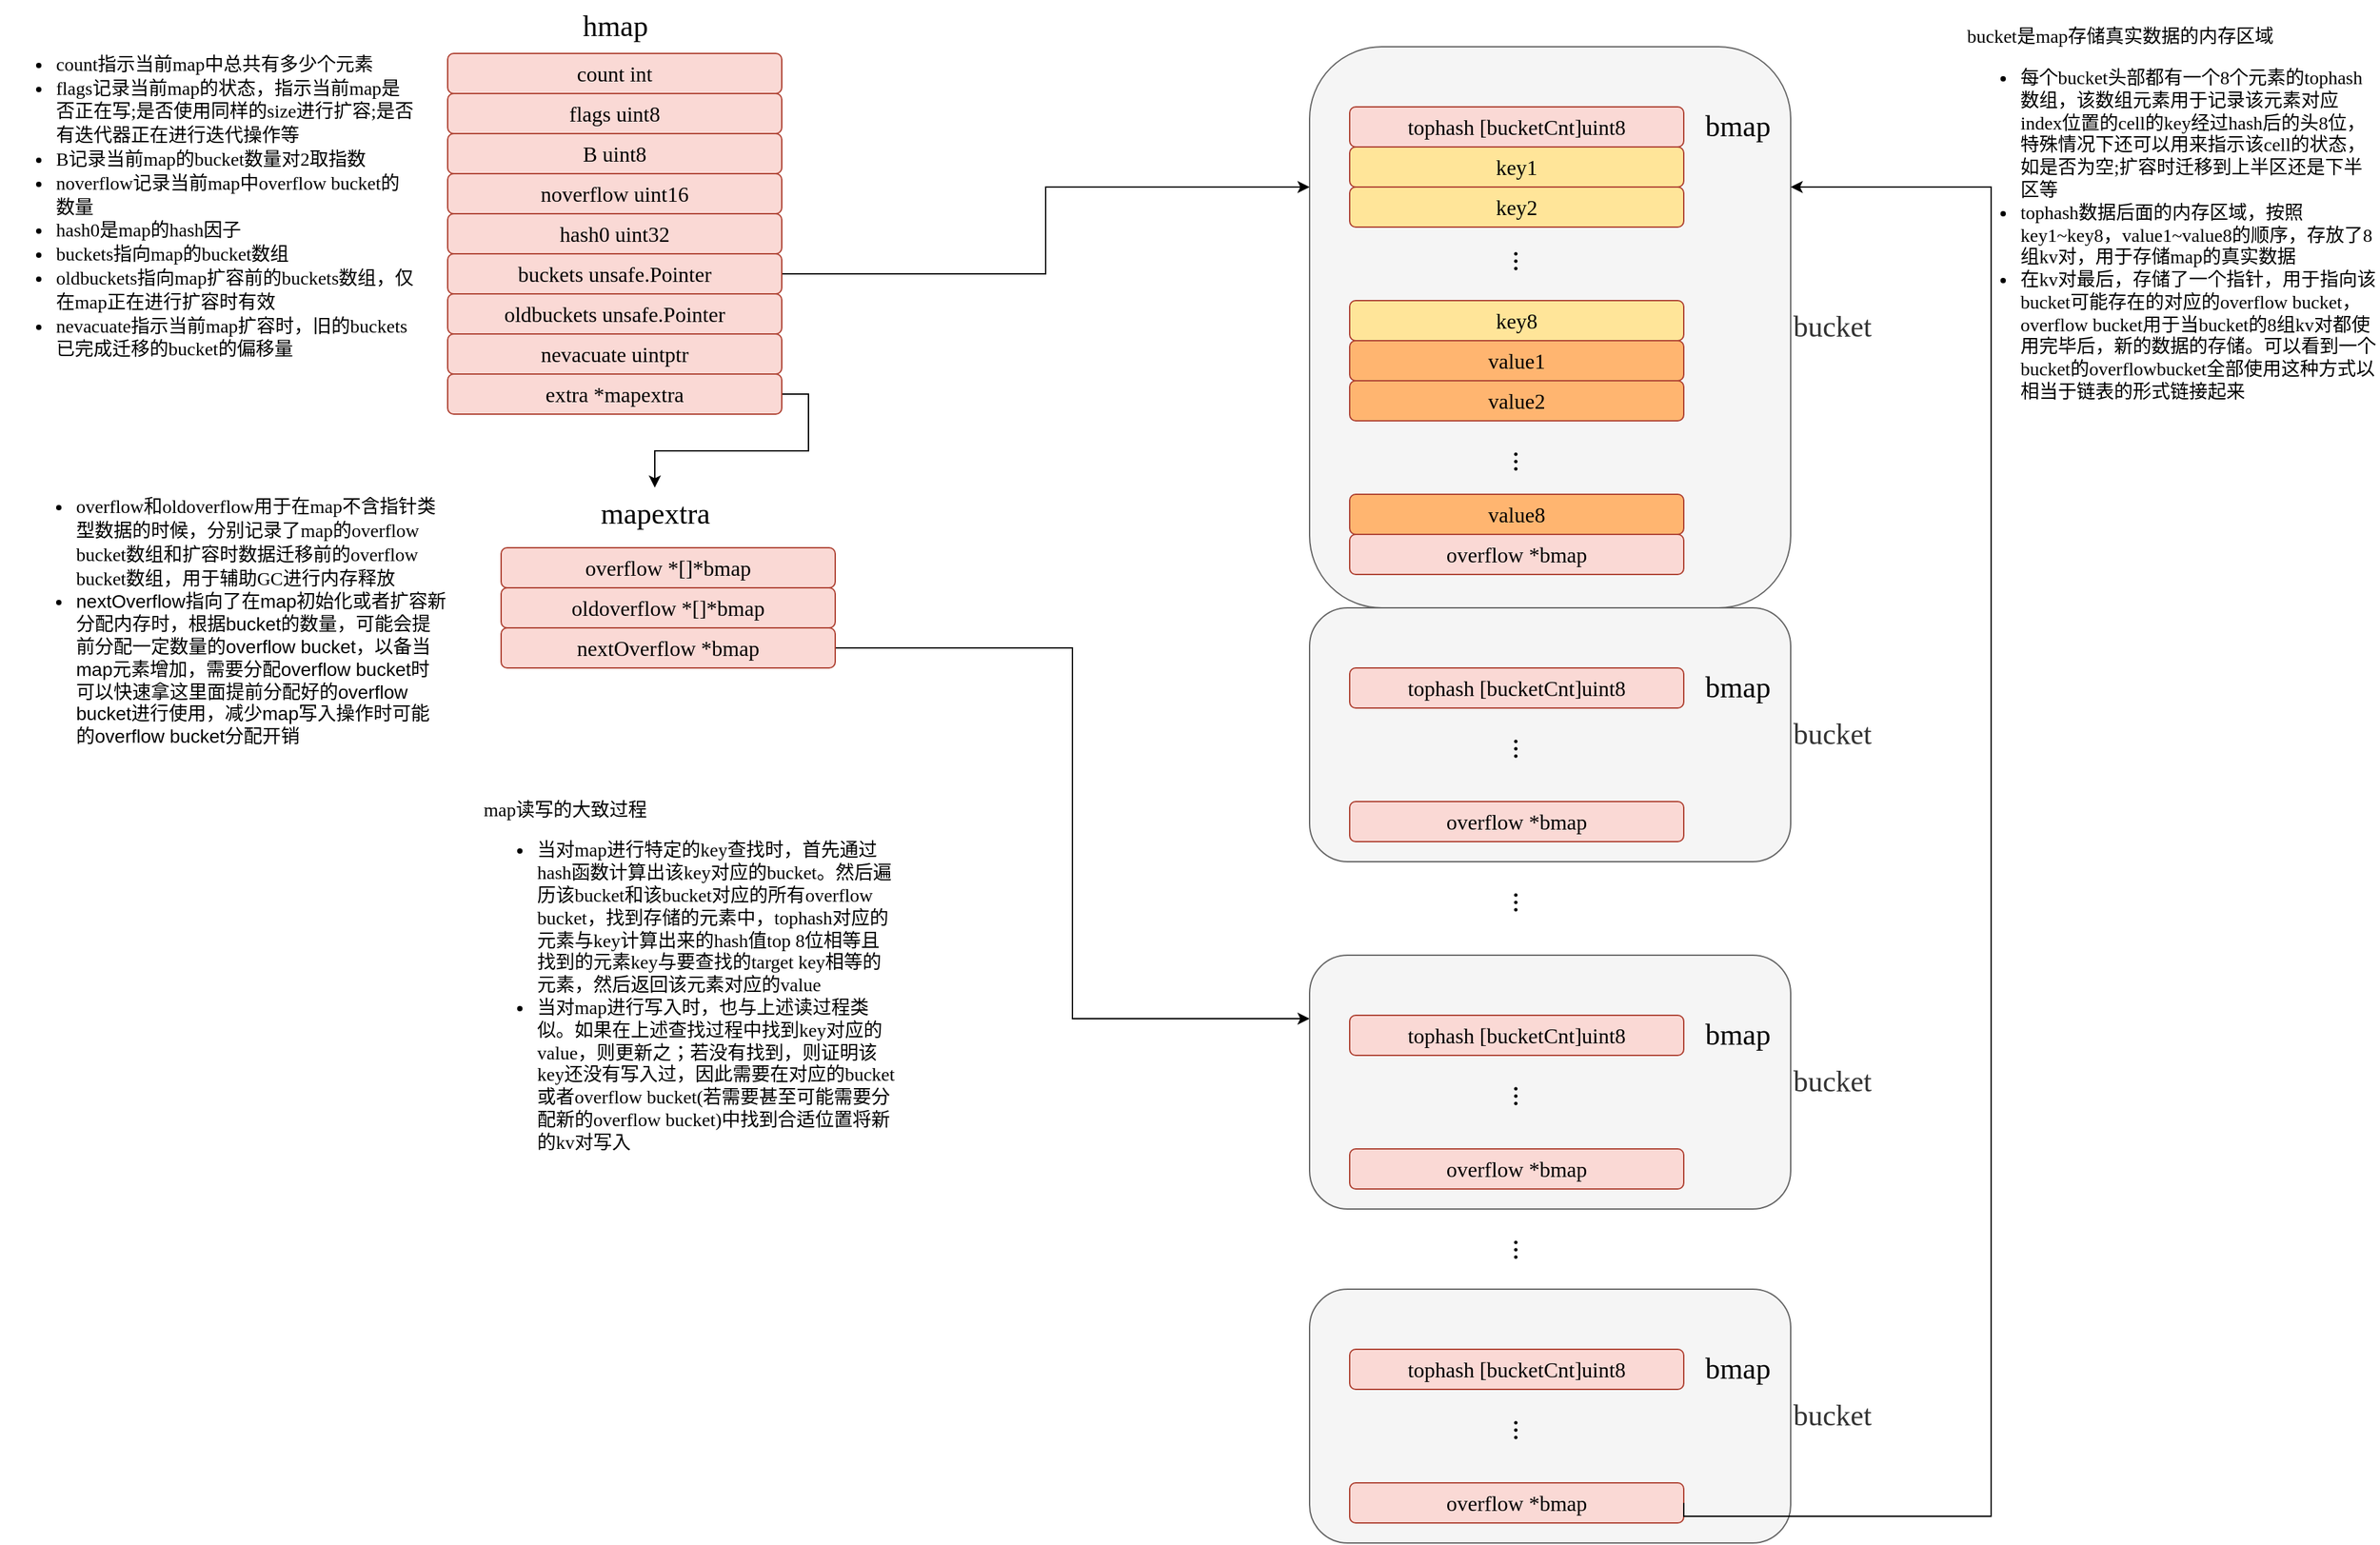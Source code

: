 <mxfile version="20.1.4" type="github">
  <diagram id="-t0L7R9dtZqjnDYoFO7W" name="map">
    <mxGraphModel dx="2582" dy="918" grid="1" gridSize="10" guides="1" tooltips="1" connect="1" arrows="1" fold="1" page="1" pageScale="1" pageWidth="827" pageHeight="1169" math="0" shadow="0">
      <root>
        <mxCell id="0" />
        <mxCell id="1" parent="0" />
        <mxCell id="uL5SlHfGoZUMoFEmo-0I-1" value="&lt;ul style=&quot;font-family: Helvetica;&quot;&gt;&lt;li&gt;&lt;font face=&quot;Lucida Console&quot;&gt;count指示当前map中总共有多少个元素&lt;/font&gt;&lt;/li&gt;&lt;li&gt;&lt;font face=&quot;Lucida Console&quot;&gt;flags记录当前map的状态，指示当前map是否正在写;是否使用同样的size进行扩容;是否有迭代器正在进行迭代操作等&lt;/font&gt;&lt;/li&gt;&lt;li&gt;&lt;font face=&quot;Lucida Console&quot;&gt;B记录当前map的bucket数量对2取指数&lt;/font&gt;&lt;/li&gt;&lt;li&gt;&lt;font face=&quot;Lucida Console&quot;&gt;noverflow记录当前map中overflow bucket的数量&lt;/font&gt;&lt;/li&gt;&lt;li&gt;&lt;font face=&quot;Lucida Console&quot;&gt;hash0是map的hash因子&lt;/font&gt;&lt;/li&gt;&lt;li&gt;&lt;font face=&quot;Lucida Console&quot;&gt;buckets指向map的bucket数组&lt;/font&gt;&lt;/li&gt;&lt;li&gt;&lt;font face=&quot;Lucida Console&quot;&gt;oldbuckets指向map扩容前的buckets数组，仅在map正在进行扩容时有效&lt;/font&gt;&lt;/li&gt;&lt;li&gt;&lt;font face=&quot;Lucida Console&quot;&gt;nevacuate指示当前map扩容时，旧的buckets已完成迁移的bucket的偏移量&lt;/font&gt;&lt;/li&gt;&lt;/ul&gt;" style="rounded=0;whiteSpace=wrap;html=1;fontFamily=Lucida Console;fontSize=14;align=left;strokeColor=none;fillColor=none;" vertex="1" parent="1">
          <mxGeometry x="-310" y="40" width="310" height="240" as="geometry" />
        </mxCell>
        <mxCell id="uL5SlHfGoZUMoFEmo-0I-2" value="bucket" style="rounded=1;whiteSpace=wrap;html=1;fontSize=22;fontFamily=Lucida Console;fillColor=#f5f5f5;fontColor=#333333;strokeColor=#666666;labelPosition=right;verticalLabelPosition=middle;align=left;verticalAlign=middle;" vertex="1" parent="1">
          <mxGeometry x="670" y="40" width="360" height="420" as="geometry" />
        </mxCell>
        <mxCell id="uL5SlHfGoZUMoFEmo-0I-3" value="flags uint8" style="rounded=1;whiteSpace=wrap;html=1;fillColor=#fad9d5;strokeColor=#ae4132;fontSize=16;fontFamily=Lucida Console;" vertex="1" parent="1">
          <mxGeometry x="25" y="75" width="250" height="30" as="geometry" />
        </mxCell>
        <mxCell id="uL5SlHfGoZUMoFEmo-0I-4" value="B uint8" style="rounded=1;whiteSpace=wrap;html=1;fillColor=#fad9d5;strokeColor=#ae4132;fontSize=16;fontFamily=Lucida Console;" vertex="1" parent="1">
          <mxGeometry x="25" y="105" width="250" height="30" as="geometry" />
        </mxCell>
        <mxCell id="uL5SlHfGoZUMoFEmo-0I-5" value="noverflow uint16" style="rounded=1;whiteSpace=wrap;html=1;fillColor=#fad9d5;strokeColor=#ae4132;fontSize=16;fontFamily=Lucida Console;" vertex="1" parent="1">
          <mxGeometry x="25" y="135" width="250" height="30" as="geometry" />
        </mxCell>
        <mxCell id="uL5SlHfGoZUMoFEmo-0I-6" value="hash0 uint32" style="rounded=1;whiteSpace=wrap;html=1;fillColor=#fad9d5;strokeColor=#ae4132;fontSize=16;fontFamily=Lucida Console;" vertex="1" parent="1">
          <mxGeometry x="25" y="165" width="250" height="30" as="geometry" />
        </mxCell>
        <mxCell id="uL5SlHfGoZUMoFEmo-0I-7" style="edgeStyle=orthogonalEdgeStyle;rounded=0;orthogonalLoop=1;jettySize=auto;html=1;exitX=1;exitY=0.5;exitDx=0;exitDy=0;entryX=0;entryY=0.25;entryDx=0;entryDy=0;fontFamily=Lucida Console;fontSize=22;fontColor=default;" edge="1" parent="1" source="uL5SlHfGoZUMoFEmo-0I-8" target="uL5SlHfGoZUMoFEmo-0I-2">
          <mxGeometry relative="1" as="geometry" />
        </mxCell>
        <mxCell id="uL5SlHfGoZUMoFEmo-0I-8" value="buckets unsafe.Pointer" style="rounded=1;whiteSpace=wrap;html=1;fillColor=#fad9d5;strokeColor=#ae4132;fontSize=16;fontFamily=Lucida Console;" vertex="1" parent="1">
          <mxGeometry x="25" y="195" width="250" height="30" as="geometry" />
        </mxCell>
        <mxCell id="uL5SlHfGoZUMoFEmo-0I-9" value="oldbuckets unsafe.Pointer" style="rounded=1;whiteSpace=wrap;html=1;fillColor=#fad9d5;strokeColor=#ae4132;fontSize=16;fontFamily=Lucida Console;" vertex="1" parent="1">
          <mxGeometry x="25" y="225" width="250" height="30" as="geometry" />
        </mxCell>
        <mxCell id="uL5SlHfGoZUMoFEmo-0I-10" value="nevacuate&amp;nbsp;uintptr" style="rounded=1;whiteSpace=wrap;html=1;fillColor=#fad9d5;strokeColor=#ae4132;fontSize=16;fontFamily=Lucida Console;" vertex="1" parent="1">
          <mxGeometry x="25" y="255" width="250" height="30" as="geometry" />
        </mxCell>
        <mxCell id="uL5SlHfGoZUMoFEmo-0I-11" style="edgeStyle=orthogonalEdgeStyle;rounded=0;orthogonalLoop=1;jettySize=auto;html=1;exitX=1;exitY=0.5;exitDx=0;exitDy=0;fontFamily=Lucida Console;fontSize=16;" edge="1" parent="1" source="uL5SlHfGoZUMoFEmo-0I-12" target="uL5SlHfGoZUMoFEmo-0I-20">
          <mxGeometry relative="1" as="geometry">
            <mxPoint x="260" y="400" as="targetPoint" />
          </mxGeometry>
        </mxCell>
        <mxCell id="uL5SlHfGoZUMoFEmo-0I-12" value="extra&amp;nbsp;*mapextra" style="rounded=1;whiteSpace=wrap;html=1;fillColor=#fad9d5;strokeColor=#ae4132;fontSize=16;fontFamily=Lucida Console;" vertex="1" parent="1">
          <mxGeometry x="25" y="285" width="250" height="30" as="geometry" />
        </mxCell>
        <mxCell id="uL5SlHfGoZUMoFEmo-0I-13" value="overflow *[]*bmap" style="rounded=1;whiteSpace=wrap;html=1;fillColor=#fad9d5;strokeColor=#ae4132;fontSize=16;fontFamily=Lucida Console;" vertex="1" parent="1">
          <mxGeometry x="65" y="415" width="250" height="30" as="geometry" />
        </mxCell>
        <mxCell id="uL5SlHfGoZUMoFEmo-0I-14" value="oldoverflow *[]*bmap" style="rounded=1;whiteSpace=wrap;html=1;fillColor=#fad9d5;strokeColor=#ae4132;fontSize=16;fontFamily=Lucida Console;" vertex="1" parent="1">
          <mxGeometry x="65" y="445" width="250" height="30" as="geometry" />
        </mxCell>
        <mxCell id="uL5SlHfGoZUMoFEmo-0I-15" style="edgeStyle=orthogonalEdgeStyle;rounded=0;orthogonalLoop=1;jettySize=auto;html=1;exitX=1;exitY=0.5;exitDx=0;exitDy=0;entryX=0;entryY=0.25;entryDx=0;entryDy=0;fontFamily=Lucida Console;fontSize=22;fontColor=default;" edge="1" parent="1" source="uL5SlHfGoZUMoFEmo-0I-16" target="uL5SlHfGoZUMoFEmo-0I-37">
          <mxGeometry relative="1" as="geometry" />
        </mxCell>
        <mxCell id="uL5SlHfGoZUMoFEmo-0I-16" value="nextOverflow *bmap" style="rounded=1;whiteSpace=wrap;html=1;fillColor=#fad9d5;strokeColor=#ae4132;fontSize=16;fontFamily=Lucida Console;" vertex="1" parent="1">
          <mxGeometry x="65" y="475" width="250" height="30" as="geometry" />
        </mxCell>
        <mxCell id="uL5SlHfGoZUMoFEmo-0I-17" value="tophash [bucketCnt]uint8" style="rounded=1;whiteSpace=wrap;html=1;fillColor=#fad9d5;strokeColor=#ae4132;fontSize=16;fontFamily=Lucida Console;" vertex="1" parent="1">
          <mxGeometry x="700" y="85" width="250" height="30" as="geometry" />
        </mxCell>
        <mxCell id="uL5SlHfGoZUMoFEmo-0I-18" value="count int" style="rounded=1;whiteSpace=wrap;html=1;fillColor=#fad9d5;strokeColor=#ae4132;fontSize=16;fontFamily=Lucida Console;" vertex="1" parent="1">
          <mxGeometry x="25" y="45" width="250" height="30" as="geometry" />
        </mxCell>
        <mxCell id="uL5SlHfGoZUMoFEmo-0I-19" value="hmap&lt;br style=&quot;font-size: 22px;&quot;&gt;" style="text;html=1;resizable=0;autosize=1;align=center;verticalAlign=middle;points=[];fillColor=none;strokeColor=none;rounded=0;labelBackgroundColor=none;labelBorderColor=none;fontFamily=Lucida Console;fontSize=22;fontColor=default;" vertex="1" parent="1">
          <mxGeometry x="110" y="5" width="80" height="40" as="geometry" />
        </mxCell>
        <mxCell id="uL5SlHfGoZUMoFEmo-0I-20" value="mapextra" style="text;html=1;resizable=0;autosize=1;align=center;verticalAlign=middle;points=[];fillColor=none;strokeColor=none;rounded=0;labelBackgroundColor=none;labelBorderColor=none;fontFamily=Lucida Console;fontSize=22;fontColor=default;" vertex="1" parent="1">
          <mxGeometry x="115" y="370" width="130" height="40" as="geometry" />
        </mxCell>
        <mxCell id="uL5SlHfGoZUMoFEmo-0I-21" value="bmap" style="text;html=1;resizable=0;autosize=1;align=center;verticalAlign=middle;points=[];fillColor=none;strokeColor=none;rounded=0;labelBackgroundColor=none;labelBorderColor=none;fontFamily=Lucida Console;fontSize=22;fontColor=default;" vertex="1" parent="1">
          <mxGeometry x="950" y="80" width="80" height="40" as="geometry" />
        </mxCell>
        <mxCell id="uL5SlHfGoZUMoFEmo-0I-22" value="key1" style="rounded=1;whiteSpace=wrap;html=1;fillColor=#FFE599;strokeColor=#ae4132;fontSize=16;fontFamily=Lucida Console;" vertex="1" parent="1">
          <mxGeometry x="700" y="115" width="250" height="30" as="geometry" />
        </mxCell>
        <mxCell id="uL5SlHfGoZUMoFEmo-0I-23" value="key2" style="rounded=1;whiteSpace=wrap;html=1;fillColor=#FFE599;strokeColor=#ae4132;fontSize=16;fontFamily=Lucida Console;" vertex="1" parent="1">
          <mxGeometry x="700" y="145" width="250" height="30" as="geometry" />
        </mxCell>
        <mxCell id="uL5SlHfGoZUMoFEmo-0I-24" value="..." style="text;html=1;resizable=0;autosize=1;align=center;verticalAlign=middle;points=[];fillColor=none;strokeColor=none;rounded=0;labelBackgroundColor=none;labelBorderColor=none;fontFamily=Lucida Console;fontSize=22;fontColor=default;rotation=90;" vertex="1" parent="1">
          <mxGeometry x="800" y="180" width="60" height="40" as="geometry" />
        </mxCell>
        <mxCell id="uL5SlHfGoZUMoFEmo-0I-25" value="key8" style="rounded=1;whiteSpace=wrap;html=1;fillColor=#FFE599;strokeColor=#ae4132;fontSize=16;fontFamily=Lucida Console;" vertex="1" parent="1">
          <mxGeometry x="700" y="230" width="250" height="30" as="geometry" />
        </mxCell>
        <mxCell id="uL5SlHfGoZUMoFEmo-0I-26" value="value1" style="rounded=1;whiteSpace=wrap;html=1;fillColor=#FFB570;strokeColor=#ae4132;fontSize=16;fontFamily=Lucida Console;" vertex="1" parent="1">
          <mxGeometry x="700" y="260" width="250" height="30" as="geometry" />
        </mxCell>
        <mxCell id="uL5SlHfGoZUMoFEmo-0I-27" value="value2" style="rounded=1;whiteSpace=wrap;html=1;fillColor=#FFB570;strokeColor=#ae4132;fontSize=16;fontFamily=Lucida Console;" vertex="1" parent="1">
          <mxGeometry x="700" y="290" width="250" height="30" as="geometry" />
        </mxCell>
        <mxCell id="uL5SlHfGoZUMoFEmo-0I-28" value="value8" style="rounded=1;whiteSpace=wrap;html=1;fillColor=#FFB570;strokeColor=#ae4132;fontSize=16;fontFamily=Lucida Console;" vertex="1" parent="1">
          <mxGeometry x="700" y="375" width="250" height="30" as="geometry" />
        </mxCell>
        <mxCell id="uL5SlHfGoZUMoFEmo-0I-29" value="overflow *bmap" style="rounded=1;whiteSpace=wrap;html=1;fillColor=#fad9d5;strokeColor=#ae4132;fontSize=16;fontFamily=Lucida Console;" vertex="1" parent="1">
          <mxGeometry x="700" y="405" width="250" height="30" as="geometry" />
        </mxCell>
        <mxCell id="uL5SlHfGoZUMoFEmo-0I-30" value="..." style="text;html=1;resizable=0;autosize=1;align=center;verticalAlign=middle;points=[];fillColor=none;strokeColor=none;rounded=0;labelBackgroundColor=none;labelBorderColor=none;fontFamily=Lucida Console;fontSize=22;fontColor=default;rotation=90;" vertex="1" parent="1">
          <mxGeometry x="800" y="330" width="60" height="40" as="geometry" />
        </mxCell>
        <mxCell id="uL5SlHfGoZUMoFEmo-0I-31" value="bucket" style="rounded=1;whiteSpace=wrap;html=1;fontSize=22;fontFamily=Lucida Console;fillColor=#f5f5f5;fontColor=#333333;strokeColor=#666666;labelPosition=right;verticalLabelPosition=middle;align=left;verticalAlign=middle;" vertex="1" parent="1">
          <mxGeometry x="670" y="460" width="360" height="190" as="geometry" />
        </mxCell>
        <mxCell id="uL5SlHfGoZUMoFEmo-0I-32" value="tophash [bucketCnt]uint8" style="rounded=1;whiteSpace=wrap;html=1;fillColor=#fad9d5;strokeColor=#ae4132;fontSize=16;fontFamily=Lucida Console;" vertex="1" parent="1">
          <mxGeometry x="700" y="505" width="250" height="30" as="geometry" />
        </mxCell>
        <mxCell id="uL5SlHfGoZUMoFEmo-0I-33" value="bmap" style="text;html=1;resizable=0;autosize=1;align=center;verticalAlign=middle;points=[];fillColor=none;strokeColor=none;rounded=0;labelBackgroundColor=none;labelBorderColor=none;fontFamily=Lucida Console;fontSize=22;fontColor=default;" vertex="1" parent="1">
          <mxGeometry x="950" y="500" width="80" height="40" as="geometry" />
        </mxCell>
        <mxCell id="uL5SlHfGoZUMoFEmo-0I-34" value="overflow *bmap" style="rounded=1;whiteSpace=wrap;html=1;fillColor=#fad9d5;strokeColor=#ae4132;fontSize=16;fontFamily=Lucida Console;" vertex="1" parent="1">
          <mxGeometry x="700" y="605" width="250" height="30" as="geometry" />
        </mxCell>
        <mxCell id="uL5SlHfGoZUMoFEmo-0I-35" value="..." style="text;html=1;resizable=0;autosize=1;align=center;verticalAlign=middle;points=[];fillColor=none;strokeColor=none;rounded=0;labelBackgroundColor=none;labelBorderColor=none;fontFamily=Lucida Console;fontSize=22;fontColor=default;rotation=90;" vertex="1" parent="1">
          <mxGeometry x="800" y="545" width="60" height="40" as="geometry" />
        </mxCell>
        <mxCell id="uL5SlHfGoZUMoFEmo-0I-36" value="..." style="text;html=1;resizable=0;autosize=1;align=center;verticalAlign=middle;points=[];fillColor=none;strokeColor=none;rounded=0;labelBackgroundColor=none;labelBorderColor=none;fontFamily=Lucida Console;fontSize=22;fontColor=default;rotation=90;" vertex="1" parent="1">
          <mxGeometry x="800" y="660" width="60" height="40" as="geometry" />
        </mxCell>
        <mxCell id="uL5SlHfGoZUMoFEmo-0I-37" value="bucket" style="rounded=1;whiteSpace=wrap;html=1;fontSize=22;fontFamily=Lucida Console;fillColor=#f5f5f5;fontColor=#333333;strokeColor=#666666;labelPosition=right;verticalLabelPosition=middle;align=left;verticalAlign=middle;" vertex="1" parent="1">
          <mxGeometry x="670" y="720" width="360" height="190" as="geometry" />
        </mxCell>
        <mxCell id="uL5SlHfGoZUMoFEmo-0I-38" value="tophash [bucketCnt]uint8" style="rounded=1;whiteSpace=wrap;html=1;fillColor=#fad9d5;strokeColor=#ae4132;fontSize=16;fontFamily=Lucida Console;" vertex="1" parent="1">
          <mxGeometry x="700" y="765" width="250" height="30" as="geometry" />
        </mxCell>
        <mxCell id="uL5SlHfGoZUMoFEmo-0I-39" value="bmap" style="text;html=1;resizable=0;autosize=1;align=center;verticalAlign=middle;points=[];fillColor=none;strokeColor=none;rounded=0;labelBackgroundColor=none;labelBorderColor=none;fontFamily=Lucida Console;fontSize=22;fontColor=default;" vertex="1" parent="1">
          <mxGeometry x="950" y="760" width="80" height="40" as="geometry" />
        </mxCell>
        <mxCell id="uL5SlHfGoZUMoFEmo-0I-40" value="overflow *bmap" style="rounded=1;whiteSpace=wrap;html=1;fillColor=#fad9d5;strokeColor=#ae4132;fontSize=16;fontFamily=Lucida Console;" vertex="1" parent="1">
          <mxGeometry x="700" y="865" width="250" height="30" as="geometry" />
        </mxCell>
        <mxCell id="uL5SlHfGoZUMoFEmo-0I-41" value="..." style="text;html=1;resizable=0;autosize=1;align=center;verticalAlign=middle;points=[];fillColor=none;strokeColor=none;rounded=0;labelBackgroundColor=none;labelBorderColor=none;fontFamily=Lucida Console;fontSize=22;fontColor=default;rotation=90;" vertex="1" parent="1">
          <mxGeometry x="800" y="805" width="60" height="40" as="geometry" />
        </mxCell>
        <mxCell id="uL5SlHfGoZUMoFEmo-0I-42" value="bucket" style="rounded=1;whiteSpace=wrap;html=1;fontSize=22;fontFamily=Lucida Console;fillColor=#f5f5f5;fontColor=#333333;strokeColor=#666666;labelPosition=right;verticalLabelPosition=middle;align=left;verticalAlign=middle;" vertex="1" parent="1">
          <mxGeometry x="670" y="970" width="360" height="190" as="geometry" />
        </mxCell>
        <mxCell id="uL5SlHfGoZUMoFEmo-0I-43" value="tophash [bucketCnt]uint8" style="rounded=1;whiteSpace=wrap;html=1;fillColor=#fad9d5;strokeColor=#ae4132;fontSize=16;fontFamily=Lucida Console;" vertex="1" parent="1">
          <mxGeometry x="700" y="1015" width="250" height="30" as="geometry" />
        </mxCell>
        <mxCell id="uL5SlHfGoZUMoFEmo-0I-44" value="bmap" style="text;html=1;resizable=0;autosize=1;align=center;verticalAlign=middle;points=[];fillColor=none;strokeColor=none;rounded=0;labelBackgroundColor=none;labelBorderColor=none;fontFamily=Lucida Console;fontSize=22;fontColor=default;" vertex="1" parent="1">
          <mxGeometry x="950" y="1010" width="80" height="40" as="geometry" />
        </mxCell>
        <mxCell id="uL5SlHfGoZUMoFEmo-0I-45" value="overflow *bmap" style="rounded=1;whiteSpace=wrap;html=1;fillColor=#fad9d5;strokeColor=#ae4132;fontSize=16;fontFamily=Lucida Console;" vertex="1" parent="1">
          <mxGeometry x="700" y="1115" width="250" height="30" as="geometry" />
        </mxCell>
        <mxCell id="uL5SlHfGoZUMoFEmo-0I-46" value="..." style="text;html=1;resizable=0;autosize=1;align=center;verticalAlign=middle;points=[];fillColor=none;strokeColor=none;rounded=0;labelBackgroundColor=none;labelBorderColor=none;fontFamily=Lucida Console;fontSize=22;fontColor=default;rotation=90;" vertex="1" parent="1">
          <mxGeometry x="800" y="1055" width="60" height="40" as="geometry" />
        </mxCell>
        <mxCell id="uL5SlHfGoZUMoFEmo-0I-47" value="..." style="text;html=1;resizable=0;autosize=1;align=center;verticalAlign=middle;points=[];fillColor=none;strokeColor=none;rounded=0;labelBackgroundColor=none;labelBorderColor=none;fontFamily=Lucida Console;fontSize=22;fontColor=default;rotation=90;" vertex="1" parent="1">
          <mxGeometry x="800" y="920" width="60" height="40" as="geometry" />
        </mxCell>
        <mxCell id="uL5SlHfGoZUMoFEmo-0I-48" style="edgeStyle=orthogonalEdgeStyle;rounded=0;orthogonalLoop=1;jettySize=auto;html=1;exitX=1;exitY=0.5;exitDx=0;exitDy=0;entryX=1;entryY=0.25;entryDx=0;entryDy=0;fontFamily=Lucida Console;fontSize=22;fontColor=default;" edge="1" parent="1" source="uL5SlHfGoZUMoFEmo-0I-45" target="uL5SlHfGoZUMoFEmo-0I-2">
          <mxGeometry relative="1" as="geometry">
            <Array as="points">
              <mxPoint x="1180" y="1140" />
              <mxPoint x="1180" y="145" />
            </Array>
            <mxPoint x="950" y="1810" as="sourcePoint" />
          </mxGeometry>
        </mxCell>
        <mxCell id="uL5SlHfGoZUMoFEmo-0I-49" value="&lt;ul style=&quot;font-family: Helvetica;&quot;&gt;&lt;li&gt;&lt;font face=&quot;Lucida Console&quot;&gt;overflow和oldoverflow用于在map不含指针类型数据的时候，分别记录了map的overflow bucket数组和扩容时数据迁移前的overflow bucket数组，用于辅助GC进行内存释放&lt;/font&gt;&lt;/li&gt;&lt;li&gt;nextOverflow指向了在map初始化或者扩容新分配内存时，根据bucket的数量，可能会提前分配一定数量的overflow bucket，以备当map元素增加，需要分配overflow bucket时可以快速拿这里面提前分配好的overflow bucket进行使用，减少map写入操作时可能的overflow bucket分配开销&lt;/li&gt;&lt;/ul&gt;" style="rounded=0;whiteSpace=wrap;html=1;fontFamily=Lucida Console;fontSize=14;align=left;strokeColor=none;fillColor=none;" vertex="1" parent="1">
          <mxGeometry x="-295" y="355" width="320" height="230" as="geometry" />
        </mxCell>
        <mxCell id="uL5SlHfGoZUMoFEmo-0I-50" value="&lt;div&gt;bucket是map存储真实数据的内存区域&lt;/div&gt;&lt;div&gt;&lt;ul&gt;&lt;li&gt;每个bucket头部都有一个8个元素的tophash数组，该数组元素用于记录该元素对应index位置的cell的key经过hash后的头8位，特殊情况下还可以用来指示该cell的状态，如是否为空;扩容时迁移到上半区还是下半区等&lt;/li&gt;&lt;li&gt;tophash数据后面的内存区域，按照key1~key8，value1~value8的顺序，存放了8组kv对，用于存储map的真实数据&lt;/li&gt;&lt;li&gt;在kv对最后，存储了一个指针，用于指向该bucket可能存在的对应的overflow bucket，overflow bucket用于当bucket的8组kv对都使用完毕后，新的数据的存储。可以看到一个bucket的overflowbucket全部使用这种方式以相当于链表的形式链接起来&lt;/li&gt;&lt;/ul&gt;&lt;/div&gt;" style="rounded=0;whiteSpace=wrap;html=1;fontFamily=Lucida Console;fontSize=14;align=left;strokeColor=none;fillColor=none;" vertex="1" parent="1">
          <mxGeometry x="1160" y="15" width="310" height="315" as="geometry" />
        </mxCell>
        <mxCell id="uL5SlHfGoZUMoFEmo-0I-51" value="&lt;div&gt;map读写的大致过程&lt;/div&gt;&lt;div&gt;&lt;ul&gt;&lt;li&gt;当对map进行特定的key查找时，首先通过hash函数计算出该key对应的bucket。然后遍历该bucket和该bucket对应的所有overflow bucket，找到存储的元素中，tophash对应的元素与key计算出来的hash值top 8位相等且找到的元素key与要查找的target key相等的元素，然后返回该元素对应的value&lt;/li&gt;&lt;li&gt;当对map进行写入时，也与上述读过程类似。如果在上述查找过程中找到key对应的value，则更新之；若没有找到，则证明该key还没有写入过，因此需要在对应的bucket或者overflow bucket(若需要甚至可能需要分配新的overflow bucket)中找到合适位置将新的kv对写入&lt;/li&gt;&lt;/ul&gt;&lt;/div&gt;" style="rounded=0;whiteSpace=wrap;html=1;fontFamily=Lucida Console;fontSize=14;align=left;strokeColor=none;fillColor=none;" vertex="1" parent="1">
          <mxGeometry x="50" y="585" width="310" height="315" as="geometry" />
        </mxCell>
      </root>
    </mxGraphModel>
  </diagram>
</mxfile>
